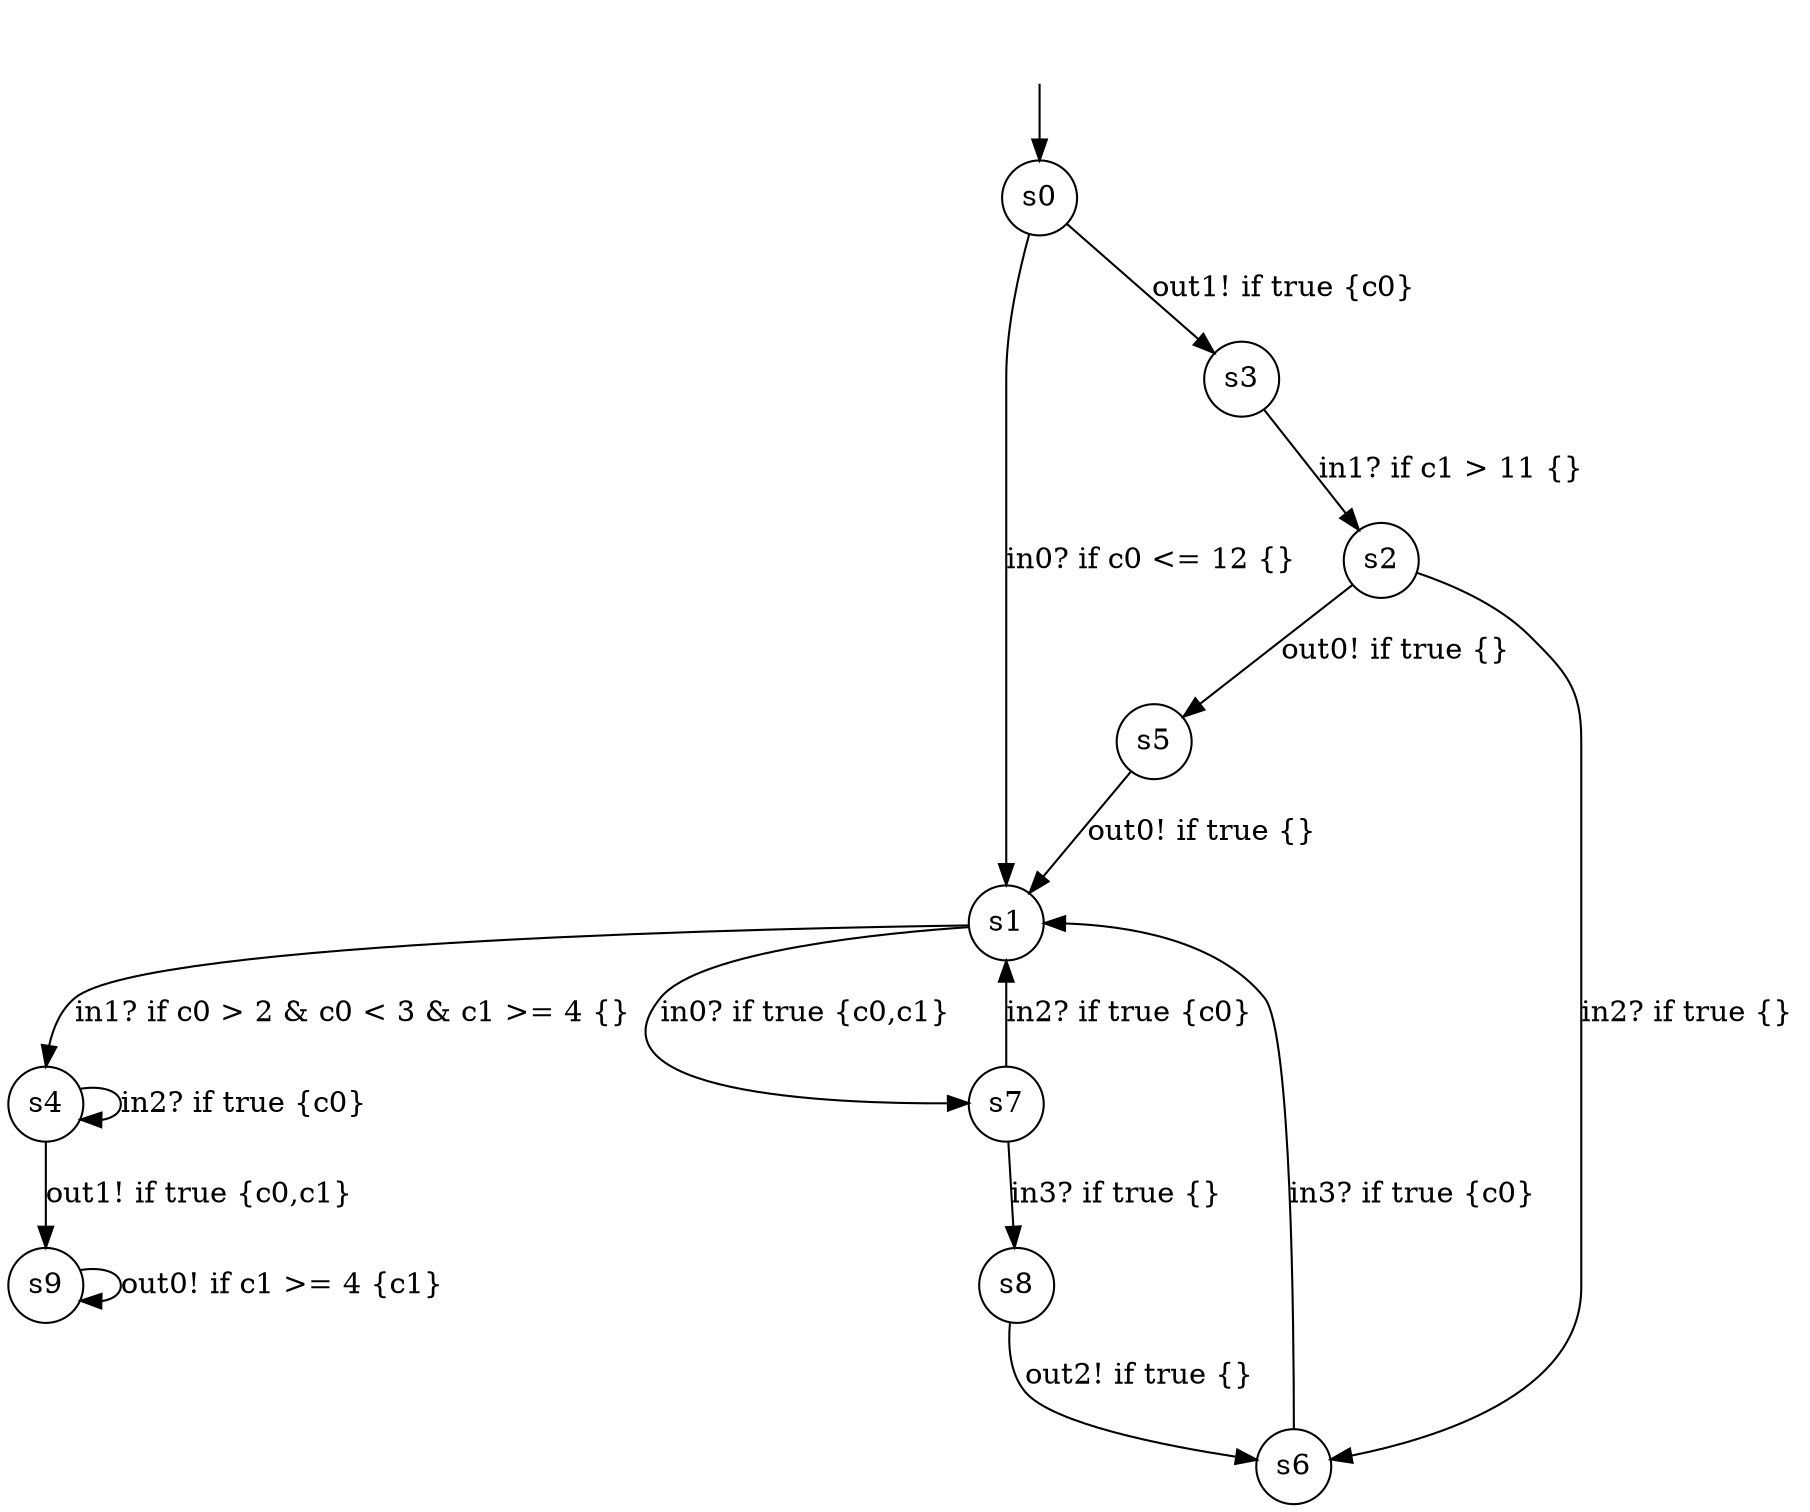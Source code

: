 digraph g {
__start0 [label="" shape="none"];
s0 [shape="circle" margin=0 label="s0"];
s1 [shape="circle" margin=0 label="s1"];
s2 [shape="circle" margin=0 label="s2"];
s3 [shape="circle" margin=0 label="s3"];
s4 [shape="circle" margin=0 label="s4"];
s5 [shape="circle" margin=0 label="s5"];
s6 [shape="circle" margin=0 label="s6"];
s7 [shape="circle" margin=0 label="s7"];
s8 [shape="circle" margin=0 label="s8"];
s9 [shape="circle" margin=0 label="s9"];
s0 -> s1 [label="in0? if c0 <= 12 {} "];
s0 -> s3 [label="out1! if true {c0} "];
s1 -> s4 [label="in1? if c0 > 2 & c0 < 3 & c1 >= 4 {} "];
s1 -> s7 [label="in0? if true {c0,c1} "];
s2 -> s6 [label="in2? if true {} "];
s2 -> s5 [label="out0! if true {} "];
s3 -> s2 [label="in1? if c1 > 11 {} "];
s4 -> s4 [label="in2? if true {c0} "];
s4 -> s9 [label="out1! if true {c0,c1} "];
s5 -> s1 [label="out0! if true {} "];
s6 -> s1 [label="in3? if true {c0} "];
s7 -> s1 [label="in2? if true {c0} "];
s7 -> s8 [label="in3? if true {} "];
s8 -> s6 [label="out2! if true {} "];
s9 -> s9 [label="out0! if c1 >= 4 {c1} "];
__start0 -> s0;
}

